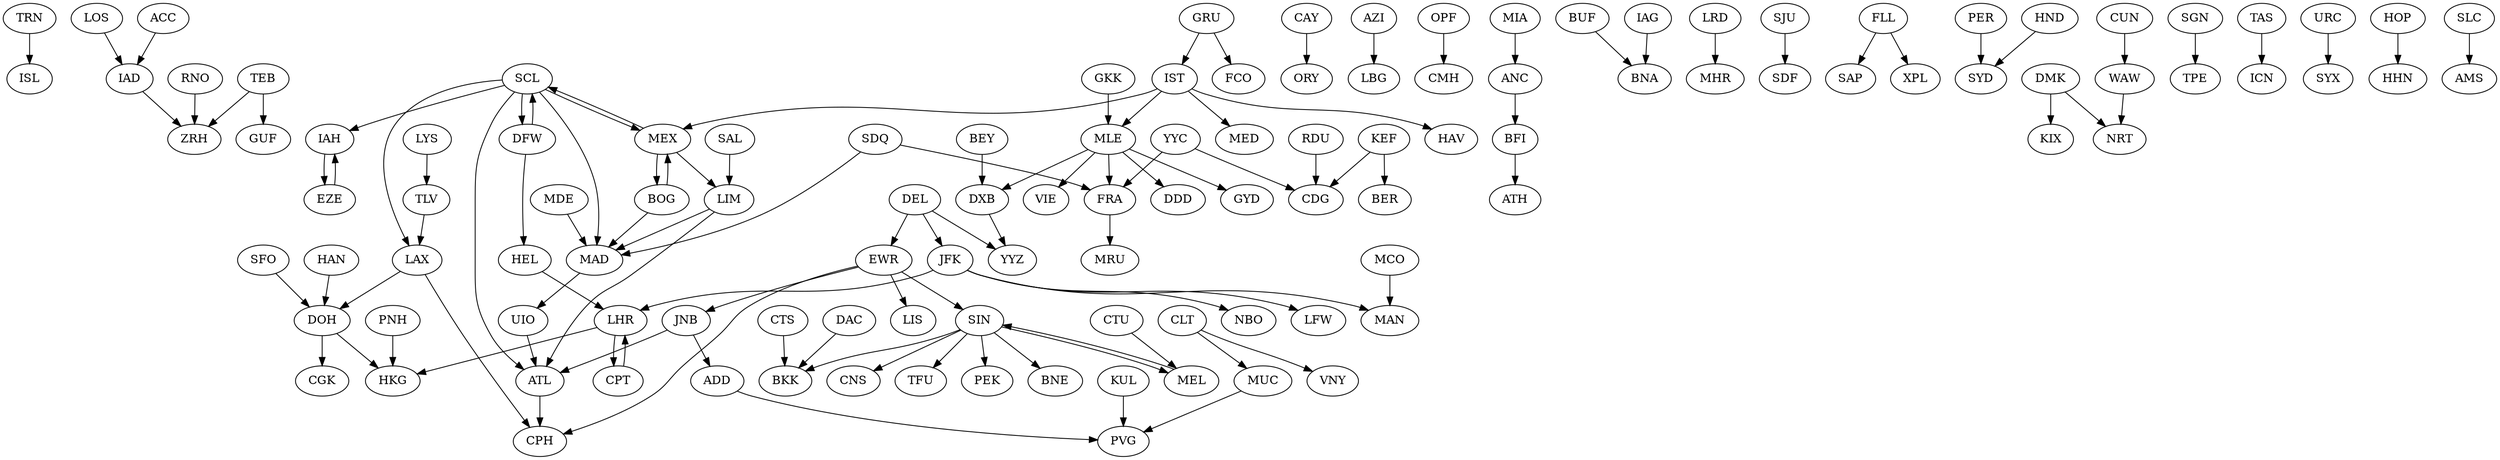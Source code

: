 strict digraph  {
TRN;
ISL;
TEB;
ZRH;
HEL;
LHR;
RDU;
CDG;
CAY;
ORY;
CPT;
AZI;
LBG;
CLT;
MUC;
IAD;
OPF;
CMH;
RNO;
ANC;
BFI;
GUF;
VNY;
BUF;
BNA;
LRD;
MHR;
IAG;
SJU;
SDF;
LAX;
CPH;
MIA;
MEX;
BOG;
FLL;
SAP;
SCL;
XPL;
LIM;
IAH;
EZE;
SAL;
ATL;
DFW;
UIO;
CTU;
MEL;
PER;
SYD;
SIN;
BKK;
DAC;
BNE;
PNH;
HKG;
CNS;
TFU;
KUL;
PVG;
DMK;
KIX;
SGN;
TPE;
DOH;
CGK;
EWR;
HND;
NRT;
HAN;
CTS;
PEK;
ADD;
WAW;
TAS;
ICN;
URC;
SYX;
FRA;
MRU;
IST;
MED;
GRU;
LYS;
TLV;
FCO;
BEY;
DXB;
JFK;
NBO;
MAD;
JNB;
HOP;
HHN;
LOS;
MCO;
MAN;
LFW;
MDE;
ACC;
HAV;
LIS;
SDQ;
MLE;
VIE;
DDD;
GYD;
GKK;
ATH;
CUN;
YYC;
KEF;
BER;
DEL;
SLC;
AMS;
SFO;
YYZ;
TRN -> ISL  [t="[[1737355235197641307, 1737355235197641307]]"];
TEB -> ZRH  [t="[[1737355236482167132, 1737355236482167132]]"];
TEB -> GUF  [t="[[1737355254324965772, 1737355254324965772]]"];
HEL -> LHR  [t="[[1737355237772932238, 1737355237772932238]]"];
LHR -> HKG  [t="[[1737355329717632135, 1737355329717632135], [1737355331535622903, 1737355331535622903], [1737355339622276711, 1737355339622276711]]"];
LHR -> CPT  [t="[[1737355344584632978, 1737355344584632978]]"];
RDU -> CDG  [t="[[1737355239687525779, 1737355239687525779]]"];
CAY -> ORY  [t="[[1737355240961194865, 1737355240961194865]]"];
CPT -> LHR  [t="[[1737355242238859057, 1737355242238859057]]"];
AZI -> LBG  [t="[[1737355244157189194, 1737355244157189194]]"];
CLT -> MUC  [t="[[1737355245443928701, 1737355245443928701]]"];
CLT -> VNY  [t="[[1737355255678450047, 1737355255678450047]]"];
MUC -> PVG  [t="[[1737355327636014250, 1737355327636014250]]"];
IAD -> ZRH  [t="[[1737355248647502687, 1737355248647502687]]"];
OPF -> CMH  [t="[[1737355249917506567, 1737355249917506567]]"];
RNO -> ZRH  [t="[[1737355251199766786, 1737355251199766786]]"];
ANC -> BFI  [t="[[1737355252484879149, 1737355252484879149]]"];
BFI -> ATH  [t="[[1737355393760438061, 1737355393760438061]]"];
BUF -> BNA  [t="[[1737355256833675325, 1737355256833675325]]"];
LRD -> MHR  [t="[[1737355258886645635, 1737355258886645635]]"];
IAG -> BNA  [t="[[1737355260157866862, 1737355260157866862]]"];
SJU -> SDF  [t="[[1737355261964940934, 1737355261964940934]]"];
LAX -> CPH  [t="[[1737355264131403399, 1737355264131403399]]"];
LAX -> DOH  [t="[[1737355413277739289, 1737355413277739289]]"];
MIA -> ANC  [t="[[1737355266650664948, 1737355266650664948]]"];
MEX -> BOG  [t="[[1737355269759092559, 1737355269759092559]]"];
MEX -> LIM  [t="[[1737355276801459286, 1737355276801459286]]"];
MEX -> SCL  [t="[[1737355281921808312, 1737355281921808312]]"];
BOG -> MEX  [t="[[1737355275516430246, 1737355275516430246]]"];
BOG -> MAD  [t="[[1737355378718374058, 1737355378718374058]]"];
FLL -> SAP  [t="[[1737355271045088077, 1737355271045088077]]"];
FLL -> XPL  [t="[[1737355273603964211, 1737355273603964211]]"];
SCL -> MEX  [t="[[1737355272325336920, 1737355272325336920]]"];
SCL -> IAH  [t="[[1737355285125346561, 1737355285125346561]]"];
SCL -> LAX  [t="[[1737355287045714439, 1737355287045714439]]"];
SCL -> ATL  [t="[[1737355290878083538, 1737355290878083538]]"];
SCL -> DFW  [t="[[1737355294084642190, 1737355294084642190]]"];
SCL -> MAD  [t="[[1737355352555547018, 1737355352555547018]]"];
LIM -> ATL  [t="[[1737355289598889953, 1737355289598889953]]"];
LIM -> MAD  [t="[[1737355374879187850, 1737355374879187850]]"];
IAH -> EZE  [t="[[1737355278089963466, 1737355278089963466], [1737355279998030021, 1737355279998030021]]"];
EZE -> IAH  [t="[[1737355283209245311, 1737355283209245311]]"];
SAL -> LIM  [t="[[1737355288317483500, 1737355288317483500]]"];
ATL -> CPH  [t="[[1737355395470361695, 1737355395470361695]]"];
DFW -> SCL  [t="[[1737355292796928203, 1737355292796928203]]"];
DFW -> HEL  [t="[[1737355396637628982, 1737355396637628982]]"];
UIO -> ATL  [t="[[1737355295269749206, 1737355295269749206]]"];
CTU -> MEL  [t="[[1737355298243567536, 1737355298243567536]]"];
MEL -> SIN  [t="[[1737355303445081713, 1737355303445081713]]"];
PER -> SYD  [t="[[1737355300268648361, 1737355300268648361]]"];
SIN -> BKK  [t="[[1737355302143414242, 1737355302143414242]]"];
SIN -> BNE  [t="[[1737355305992511887, 1737355305992511887]]"];
SIN -> CNS  [t="[[1737355309360598300, 1737355309360598300]]"];
SIN -> TFU  [t="[[1737355310717736887, 1737355310717736887]]"];
SIN -> MEL  [t="[[1737355311946706873, 1737355311946706873]]"];
SIN -> PEK  [t="[[1737355328747463626, 1737355328747463626]]"];
DAC -> BKK  [t="[[1737355304592986223, 1737355304592986223]]"];
PNH -> HKG  [t="[[1737355308045877316, 1737355308045877316]]"];
KUL -> PVG  [t="[[1737355313676357308, 1737355313676357308]]"];
DMK -> KIX  [t="[[1737355315561586917, 1737355315561586917]]"];
DMK -> NRT  [t="[[1737355322803373771, 1737355322803373771]]"];
SGN -> TPE  [t="[[1737355316849821897, 1737355316849821897]]"];
DOH -> CGK  [t="[[1737355317866694614, 1737355317866694614]]"];
DOH -> HKG  [t="[[1737355335456900710, 1737355335456900710]]"];
EWR -> SIN  [t="[[1737355318905822135, 1737355318905822135]]"];
EWR -> JNB  [t="[[1737355362881194801, 1737355362881194801]]"];
EWR -> LIS  [t="[[1737355370718818109, 1737355370718818109]]"];
EWR -> CPH  [t="[[1737355397916826799, 1737355397916826799]]"];
HND -> SYD  [t="[[1737355320081285112, 1737355320081285112]]"];
HAN -> DOH  [t="[[1737355325430412493, 1737355325430412493]]"];
CTS -> BKK  [t="[[1737355326613535842, 1737355326613535842]]"];
ADD -> PVG  [t="[[1737355332637977994, 1737355332637977994]]"];
WAW -> NRT  [t="[[1737355333744709149, 1737355333744709149]]"];
TAS -> ICN  [t="[[1737355336571747873, 1737355336571747873]]"];
URC -> SYX  [t="[[1737355338122403493, 1737355338122403493]]"];
FRA -> MRU  [t="[[1737355342510380850, 1737355342510380850]]"];
IST -> MED  [t="[[1737355343478826865, 1737355343478826865]]"];
IST -> HAV  [t="[[1737355368158676577, 1737355368158676577]]"];
IST -> MLE  [t="[[1737355383847666010, 1737355383847666010]]"];
IST -> MEX  [t="[[1737355414557494466, 1737355414557494466]]"];
GRU -> IST  [t="[[1737355345758428754, 1737355345758428754]]"];
GRU -> FCO  [t="[[1737355348326693769, 1737355348326693769]]"];
LYS -> TLV  [t="[[1737355346968207158, 1737355346968207158]]"];
TLV -> LAX  [t="[[1737355408799262649, 1737355408799262649]]"];
BEY -> DXB  [t="[[1737355350239521109, 1737355350239521109]]"];
DXB -> YYZ  [t="[[1737355417956386323, 1737355417956386323]]"];
JFK -> NBO  [t="[[1737355351519218134, 1737355351519218134]]"];
JFK -> LFW  [t="[[1737355364318205538, 1737355364318205538]]"];
JFK -> LHR  [t="[[1737355371875237243, 1737355371875237243]]"];
JFK -> MAN  [t="[[1737355403999439786, 1737355403999439786]]"];
MAD -> UIO  [t="[[1737355359318520226, 1737355359318520226]]"];
JNB -> ADD  [t="[[1737355353760142097, 1737355353760142097]]"];
JNB -> ATL  [t="[[1737355372956085144, 1737355372956085144]]"];
HOP -> HHN  [t="[[1737355356315710959, 1737355356315710959]]"];
LOS -> IAD  [t="[[1737355357598189931, 1737355357598189931]]"];
MCO -> MAN  [t="[[1737355361757592711, 1737355361757592711]]"];
MDE -> MAD  [t="[[1737355365602741698, 1737355365602741698]]"];
ACC -> IAD  [t="[[1737355366879129710, 1737355366879129710]]"];
SDQ -> FRA  [t="[[1737355376000502872, 1737355376000502872]]"];
SDQ -> MAD  [t="[[1737355377450908182, 1737355377450908182]]"];
MLE -> FRA  [t="[[1737355384957908036, 1737355384957908036]]"];
MLE -> VIE  [t="[[1737355386397450593, 1737355386397450593]]"];
MLE -> DXB  [t="[[1737355387380911596, 1737355387380911596]]"];
MLE -> DDD  [t="[[1737355388397340985, 1737355388397340985]]"];
MLE -> GYD  [t="[[1737355389392613453, 1737355389392613453]]"];
GKK -> MLE  [t="[[1737355390407061016, 1737355390407061016]]"];
CUN -> WAW  [t="[[1737355399198546484, 1737355399198546484]]"];
YYC -> FRA  [t="[[1737355400477386749, 1737355400477386749]]"];
YYC -> CDG  [t="[[1737355403038230167, 1737355403038230167]]"];
KEF -> BER  [t="[[1737355401781480062, 1737355401781480062]]"];
KEF -> CDG  [t="[[1737355407577880806, 1737355407577880806]]"];
DEL -> EWR  [t="[[1737355406557133824, 1737355406557133824]]"];
DEL -> YYZ  [t="[[1737355415846959948, 1737355415846959948]]"];
DEL -> JFK  [t="[[1737355416926417699, 1737355416926417699]]"];
SLC -> AMS  [t="[[1737355410723640282, 1737355410723640282]]"];
SFO -> DOH  [t="[[1737355411999249754, 1737355411999249754]]"];
}
